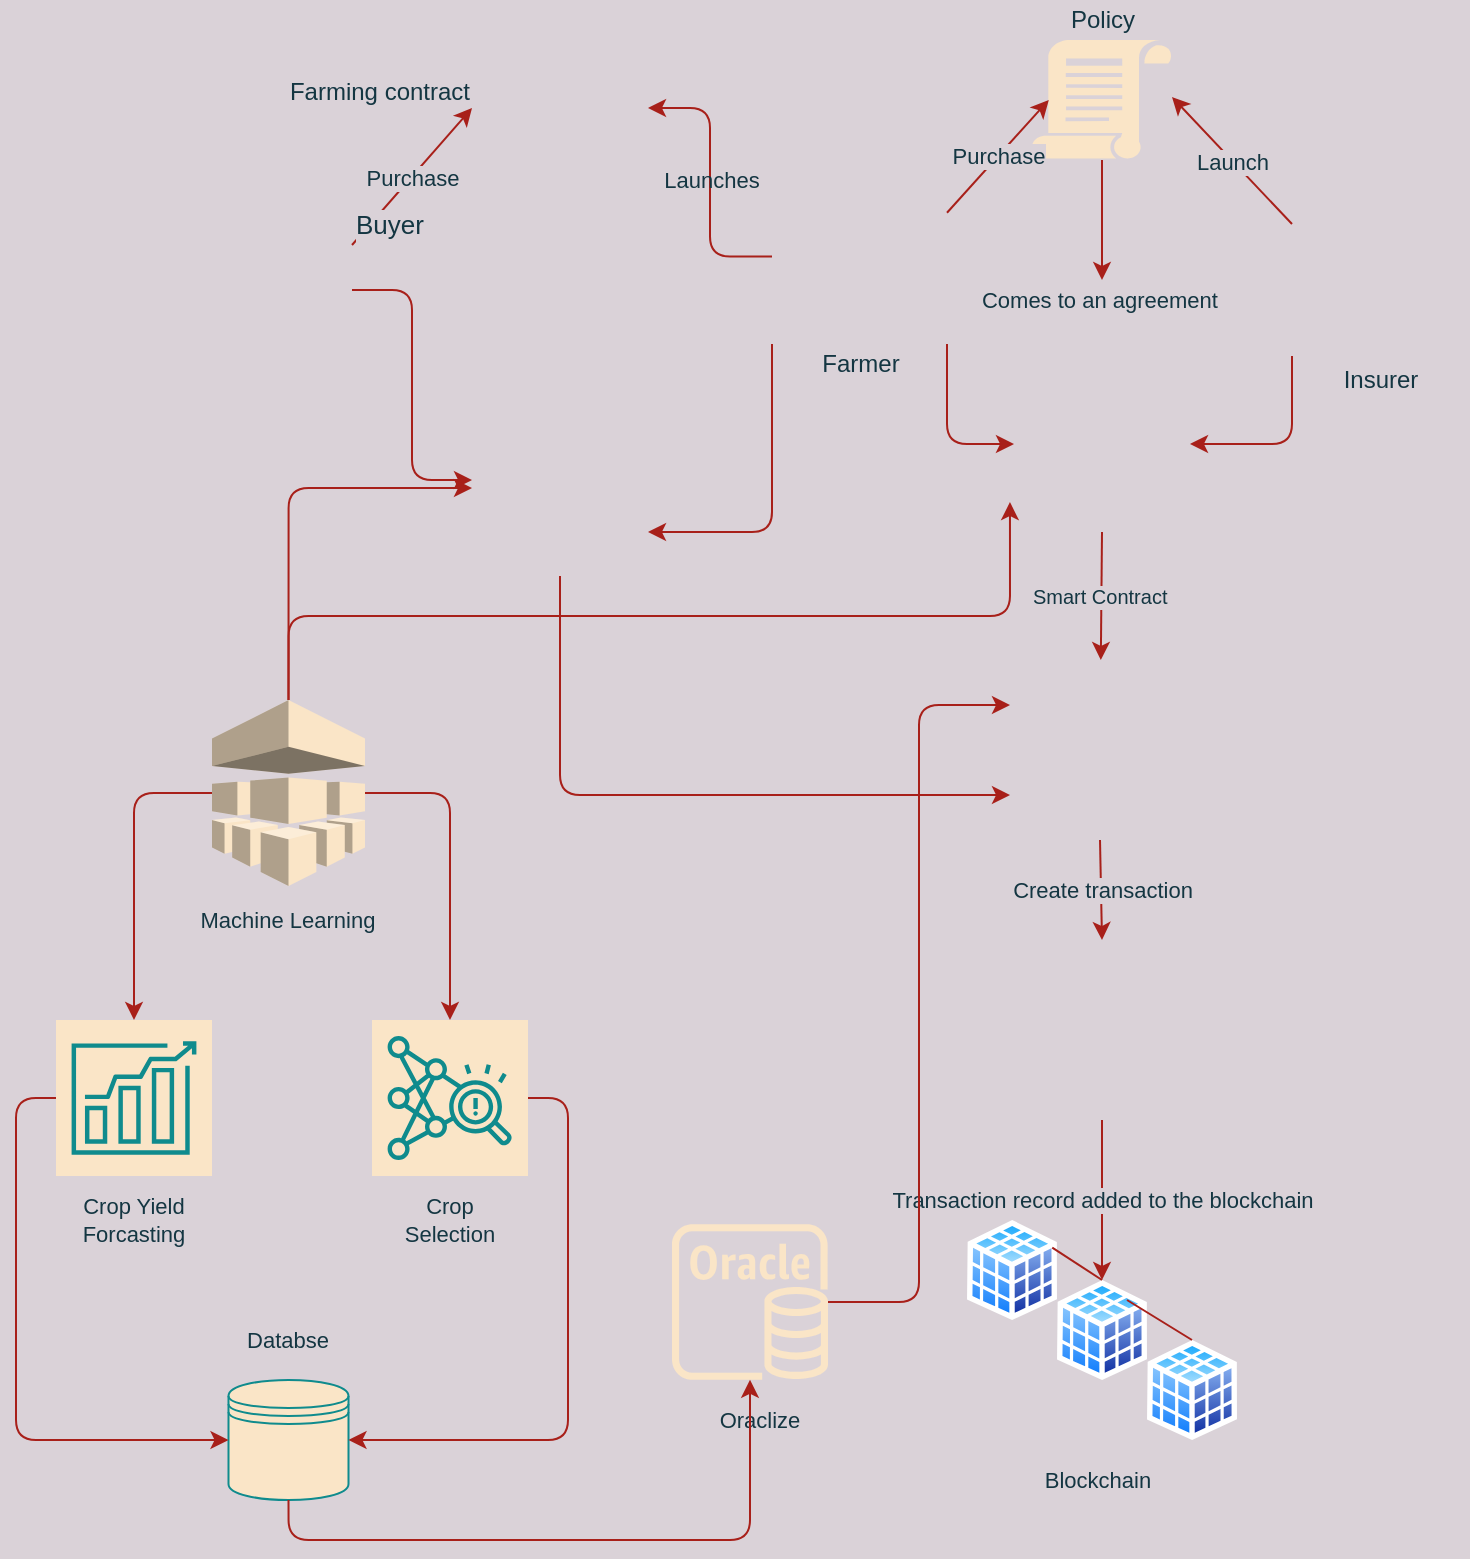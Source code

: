 <mxfile version="14.6.13" type="github" pages="2">
  <diagram id="0dlWrKLZBK4IdB41tswg" name="Page-1">
    <mxGraphModel dx="942" dy="614" grid="1" gridSize="10" guides="1" tooltips="1" connect="1" arrows="1" fold="1" page="1" pageScale="1" pageWidth="827" pageHeight="1169" background="#DAD2D8" math="0" shadow="0">
      <root>
        <mxCell id="0" />
        <mxCell id="1" parent="0" />
        <mxCell id="TBR1pqtjpoIaY5Lhfees-13" value="" style="edgeStyle=orthogonalEdgeStyle;rounded=1;orthogonalLoop=1;jettySize=auto;html=1;fontSize=10;fontColor=#143642;strokeColor=#A8201A;fillColor=#FAE5C7;labelBackgroundColor=#DAD2D8;" edge="1" parent="1" source="QpBW57TXKbRYsMBEompL-1" target="TBR1pqtjpoIaY5Lhfees-5">
          <mxGeometry relative="1" as="geometry" />
        </mxCell>
        <mxCell id="QpBW57TXKbRYsMBEompL-1" value="" style="shape=image;html=1;verticalAlign=top;verticalLabelPosition=bottom;imageAspect=0;aspect=fixed;image=https://cdn0.iconfinder.com/data/icons/streamline-emoji-1/48/138-man-farmer-2-128.png;labelBackgroundColor=#DAD2D8;fillColor=#FAE5C7;strokeColor=#0F8B8D;fontColor=#143642;" parent="1" vertex="1">
          <mxGeometry x="400" y="144.5" width="87.5" height="87.5" as="geometry" />
        </mxCell>
        <mxCell id="QpBW57TXKbRYsMBEompL-2" value="" style="shape=image;html=1;verticalAlign=top;verticalLabelPosition=bottom;imageAspect=0;aspect=fixed;image=https://cdn1.iconfinder.com/data/icons/bokbokstars-121-classic-stock-icons-1/128/person-man.png;labelBackgroundColor=#DAD2D8;fillColor=#FAE5C7;strokeColor=#0F8B8D;fontColor=#143642;" parent="1" vertex="1">
          <mxGeometry x="660" y="150" width="88" height="88" as="geometry" />
        </mxCell>
        <mxCell id="QpBW57TXKbRYsMBEompL-3" value="" style="shape=image;html=1;verticalAlign=top;verticalLabelPosition=bottom;imageAspect=0;aspect=fixed;image=https://cdn1.iconfinder.com/data/icons/business-and-finance-20/200/vector_65_12-128.png;labelBackgroundColor=#DAD2D8;fillColor=#FAE5C7;strokeColor=#0F8B8D;fontColor=#143642;" parent="1" vertex="1">
          <mxGeometry x="521" y="238" width="88" height="88" as="geometry" />
        </mxCell>
        <mxCell id="QpBW57TXKbRYsMBEompL-4" value="" style="shape=image;html=1;verticalAlign=top;verticalLabelPosition=bottom;imageAspect=0;aspect=fixed;image=https://cdn2.iconfinder.com/data/icons/essential-web-4/50/content-form-contract-article-paper-128.png;labelBackgroundColor=#DAD2D8;fillColor=#FAE5C7;strokeColor=#0F8B8D;fontColor=#143642;" parent="1" vertex="1">
          <mxGeometry x="519" y="390" width="90" height="90" as="geometry" />
        </mxCell>
        <mxCell id="QpBW57TXKbRYsMBEompL-5" value="" style="shape=image;html=1;verticalAlign=top;verticalLabelPosition=bottom;imageAspect=0;aspect=fixed;image=https://cdn2.iconfinder.com/data/icons/ecommerce-tiny-line/64/transaction_ecommerce_shop-128.png;labelBackgroundColor=#DAD2D8;fillColor=#FAE5C7;strokeColor=#0F8B8D;fontColor=#143642;" parent="1" vertex="1">
          <mxGeometry x="520" y="530" width="90" height="90" as="geometry" />
        </mxCell>
        <mxCell id="QpBW57TXKbRYsMBEompL-12" value="&lt;font style=&quot;font-size: 12px;&quot;&gt;Farmer&lt;/font&gt;" style="text;html=1;align=center;verticalAlign=middle;resizable=0;points=[];autosize=1;fontSize=12;fontColor=#143642;" parent="1" vertex="1">
          <mxGeometry x="418.75" y="232" width="50" height="20" as="geometry" />
        </mxCell>
        <mxCell id="QpBW57TXKbRYsMBEompL-13" value="&lt;font style=&quot;font-size: 12px;&quot;&gt;Insurer&lt;/font&gt;" style="text;html=1;align=center;verticalAlign=middle;resizable=0;points=[];autosize=1;fontSize=12;fontColor=#143642;" parent="1" vertex="1">
          <mxGeometry x="679" y="240" width="50" height="20" as="geometry" />
        </mxCell>
        <mxCell id="QpBW57TXKbRYsMBEompL-14" value="&lt;font style=&quot;font-size: 11px;&quot;&gt;Comes to an agreement&amp;nbsp;&lt;/font&gt;" style="text;html=1;align=center;verticalAlign=middle;resizable=0;points=[];autosize=1;fontSize=11;fontColor=#143642;" parent="1" vertex="1">
          <mxGeometry x="495" y="200" width="140" height="20" as="geometry" />
        </mxCell>
        <mxCell id="QpBW57TXKbRYsMBEompL-15" value="" style="endArrow=classic;html=1;exitX=0.5;exitY=1;exitDx=0;exitDy=0;labelBackgroundColor=#DAD2D8;strokeColor=#A8201A;fontColor=#143642;" parent="1" source="QpBW57TXKbRYsMBEompL-3" target="QpBW57TXKbRYsMBEompL-4" edge="1">
          <mxGeometry relative="1" as="geometry">
            <mxPoint x="420" y="280" as="sourcePoint" />
            <mxPoint x="520" y="280" as="targetPoint" />
          </mxGeometry>
        </mxCell>
        <mxCell id="QpBW57TXKbRYsMBEompL-16" value="&lt;font style=&quot;font-size: 10px;&quot;&gt;Smart Contract&amp;nbsp;&lt;/font&gt;" style="edgeLabel;resizable=0;html=1;align=center;verticalAlign=middle;fontSize=10;labelBackgroundColor=#DAD2D8;fontColor=#143642;" parent="QpBW57TXKbRYsMBEompL-15" connectable="0" vertex="1">
          <mxGeometry relative="1" as="geometry" />
        </mxCell>
        <mxCell id="QpBW57TXKbRYsMBEompL-17" value="" style="group;fontColor=#143642;" parent="1" vertex="1" connectable="0">
          <mxGeometry x="497.5" y="670" width="135" height="110" as="geometry" />
        </mxCell>
        <mxCell id="QpBW57TXKbRYsMBEompL-7" value="" style="aspect=fixed;perimeter=ellipsePerimeter;html=1;align=center;shadow=0;dashed=0;spacingTop=3;image;image=img/lib/active_directory/database_cube.svg;labelBackgroundColor=#DAD2D8;fillColor=#FAE5C7;strokeColor=#0F8B8D;fontColor=#143642;" parent="QpBW57TXKbRYsMBEompL-17" vertex="1">
          <mxGeometry width="45" height="50" as="geometry" />
        </mxCell>
        <mxCell id="QpBW57TXKbRYsMBEompL-8" value="" style="aspect=fixed;perimeter=ellipsePerimeter;html=1;align=center;shadow=0;dashed=0;spacingTop=3;image;image=img/lib/active_directory/database_cube.svg;labelBackgroundColor=#DAD2D8;fillColor=#FAE5C7;strokeColor=#0F8B8D;fontColor=#143642;" parent="QpBW57TXKbRYsMBEompL-17" vertex="1">
          <mxGeometry x="45" y="30" width="45" height="50" as="geometry" />
        </mxCell>
        <mxCell id="QpBW57TXKbRYsMBEompL-9" value="" style="aspect=fixed;perimeter=ellipsePerimeter;html=1;align=center;shadow=0;dashed=0;spacingTop=3;image;image=img/lib/active_directory/database_cube.svg;labelBackgroundColor=#DAD2D8;fillColor=#FAE5C7;strokeColor=#0F8B8D;fontColor=#143642;" parent="QpBW57TXKbRYsMBEompL-17" vertex="1">
          <mxGeometry x="90" y="60" width="45" height="50" as="geometry" />
        </mxCell>
        <mxCell id="QpBW57TXKbRYsMBEompL-10" value="" style="endArrow=none;html=1;entryX=0.5;entryY=0;entryDx=0;entryDy=0;exitX=1;exitY=0.25;exitDx=0;exitDy=0;labelBackgroundColor=#DAD2D8;strokeColor=#A8201A;fontColor=#143642;" parent="QpBW57TXKbRYsMBEompL-17" source="QpBW57TXKbRYsMBEompL-7" target="QpBW57TXKbRYsMBEompL-8" edge="1">
          <mxGeometry width="50" height="50" relative="1" as="geometry">
            <mxPoint x="10" y="-90" as="sourcePoint" />
            <mxPoint x="60" y="-140" as="targetPoint" />
          </mxGeometry>
        </mxCell>
        <mxCell id="QpBW57TXKbRYsMBEompL-11" value="" style="endArrow=none;html=1;exitX=0.5;exitY=0;exitDx=0;exitDy=0;labelBackgroundColor=#DAD2D8;strokeColor=#A8201A;fontColor=#143642;" parent="QpBW57TXKbRYsMBEompL-17" source="QpBW57TXKbRYsMBEompL-9" edge="1">
          <mxGeometry width="50" height="50" relative="1" as="geometry">
            <mxPoint x="90" y="40" as="sourcePoint" />
            <mxPoint x="80" y="40" as="targetPoint" />
          </mxGeometry>
        </mxCell>
        <mxCell id="QpBW57TXKbRYsMBEompL-18" value="" style="endArrow=classic;html=1;exitX=0.5;exitY=1;exitDx=0;exitDy=0;entryX=0.5;entryY=0;entryDx=0;entryDy=0;labelBackgroundColor=#DAD2D8;strokeColor=#A8201A;fontColor=#143642;" parent="1" source="QpBW57TXKbRYsMBEompL-4" target="QpBW57TXKbRYsMBEompL-5" edge="1">
          <mxGeometry relative="1" as="geometry">
            <mxPoint x="420" y="620" as="sourcePoint" />
            <mxPoint x="520" y="620" as="targetPoint" />
          </mxGeometry>
        </mxCell>
        <mxCell id="QpBW57TXKbRYsMBEompL-19" value="&lt;font style=&quot;font-size: 11px;&quot;&gt;Create transaction&lt;/font&gt;" style="edgeLabel;resizable=0;html=1;align=center;verticalAlign=middle;fontSize=11;labelBackgroundColor=#DAD2D8;fontColor=#143642;" parent="QpBW57TXKbRYsMBEompL-18" connectable="0" vertex="1">
          <mxGeometry relative="1" as="geometry" />
        </mxCell>
        <mxCell id="QpBW57TXKbRYsMBEompL-22" value="" style="endArrow=classic;html=1;exitX=0.5;exitY=1;exitDx=0;exitDy=0;entryX=0.5;entryY=0;entryDx=0;entryDy=0;labelBackgroundColor=#DAD2D8;strokeColor=#A8201A;fontColor=#143642;" parent="1" source="QpBW57TXKbRYsMBEompL-5" target="QpBW57TXKbRYsMBEompL-8" edge="1">
          <mxGeometry relative="1" as="geometry">
            <mxPoint x="520" y="920" as="sourcePoint" />
            <mxPoint x="620" y="920" as="targetPoint" />
          </mxGeometry>
        </mxCell>
        <mxCell id="QpBW57TXKbRYsMBEompL-23" value="&lt;span style=&quot;font-size: 11px;&quot;&gt;Transaction record added to the blockchain&lt;/span&gt;" style="edgeLabel;resizable=0;html=1;align=center;verticalAlign=middle;fontSize=11;labelBackgroundColor=#DAD2D8;fontColor=#143642;" parent="QpBW57TXKbRYsMBEompL-22" connectable="0" vertex="1">
          <mxGeometry relative="1" as="geometry" />
        </mxCell>
        <mxCell id="F-87QJIrLYqHyFYULLW--8" value="" style="edgeStyle=orthogonalEdgeStyle;orthogonalLoop=1;jettySize=auto;html=1;labelBackgroundColor=#DAD2D8;strokeColor=#A8201A;fontColor=#143642;" parent="1" source="F-87QJIrLYqHyFYULLW--3" target="QpBW57TXKbRYsMBEompL-14" edge="1">
          <mxGeometry relative="1" as="geometry" />
        </mxCell>
        <mxCell id="F-87QJIrLYqHyFYULLW--3" value="" style="pointerEvents=1;shadow=0;dashed=0;html=1;strokeColor=none;labelPosition=center;verticalLabelPosition=bottom;verticalAlign=top;align=center;fillColor=#FAE5C7;shape=mxgraph.mscae.intune.policy;fontColor=#143642;" parent="1" vertex="1">
          <mxGeometry x="530" y="80" width="70" height="60" as="geometry" />
        </mxCell>
        <mxCell id="F-87QJIrLYqHyFYULLW--4" value="" style="endArrow=classic;html=1;entryX=0.12;entryY=0.5;entryDx=0;entryDy=0;entryPerimeter=0;exitX=1;exitY=0.25;exitDx=0;exitDy=0;labelBackgroundColor=#DAD2D8;strokeColor=#A8201A;fontColor=#143642;" parent="1" source="QpBW57TXKbRYsMBEompL-1" target="F-87QJIrLYqHyFYULLW--3" edge="1">
          <mxGeometry relative="1" as="geometry">
            <mxPoint x="350" y="136" as="sourcePoint" />
            <mxPoint x="590" y="290" as="targetPoint" />
          </mxGeometry>
        </mxCell>
        <mxCell id="F-87QJIrLYqHyFYULLW--5" value="&lt;font style=&quot;font-size: 11px;&quot;&gt;Purchase&lt;/font&gt;" style="edgeLabel;resizable=0;html=1;align=center;verticalAlign=middle;fontSize=11;labelBackgroundColor=#DAD2D8;fontColor=#143642;" parent="F-87QJIrLYqHyFYULLW--4" connectable="0" vertex="1">
          <mxGeometry relative="1" as="geometry" />
        </mxCell>
        <mxCell id="F-87QJIrLYqHyFYULLW--6" value="" style="endArrow=classic;html=1;exitX=0;exitY=0.25;exitDx=0;exitDy=0;entryX=1;entryY=0.475;entryDx=0;entryDy=0;entryPerimeter=0;labelBackgroundColor=#DAD2D8;strokeColor=#A8201A;fontColor=#143642;" parent="1" source="QpBW57TXKbRYsMBEompL-2" target="F-87QJIrLYqHyFYULLW--3" edge="1">
          <mxGeometry relative="1" as="geometry">
            <mxPoint x="490" y="290" as="sourcePoint" />
            <mxPoint x="590" y="290" as="targetPoint" />
          </mxGeometry>
        </mxCell>
        <mxCell id="F-87QJIrLYqHyFYULLW--7" value="&lt;span style=&quot;font-size: 11px;&quot;&gt;Launch&lt;/span&gt;" style="edgeLabel;resizable=0;html=1;align=center;verticalAlign=middle;fontSize=11;labelBackgroundColor=#DAD2D8;fontColor=#143642;" parent="F-87QJIrLYqHyFYULLW--6" connectable="0" vertex="1">
          <mxGeometry relative="1" as="geometry" />
        </mxCell>
        <mxCell id="F-87QJIrLYqHyFYULLW--11" value="&lt;font style=&quot;font-size: 12px;&quot;&gt;Policy&lt;/font&gt;" style="text;html=1;align=center;verticalAlign=middle;resizable=0;points=[];autosize=1;fontSize=12;fontColor=#143642;" parent="1" vertex="1">
          <mxGeometry x="540" y="60" width="50" height="20" as="geometry" />
        </mxCell>
        <mxCell id="TBR1pqtjpoIaY5Lhfees-5" value="" style="shape=image;html=1;verticalAlign=top;verticalLabelPosition=bottom;imageAspect=0;aspect=fixed;image=https://cdn4.iconfinder.com/data/icons/success-filloutline/64/paper-contract-document-files_and_folders-user-128.png;fontColor=#143642;strokeColor=#0F8B8D;fillColor=#FAE5C7;labelBackgroundColor=#DAD2D8;" vertex="1" parent="1">
          <mxGeometry x="250" y="70" width="88" height="88" as="geometry" />
        </mxCell>
        <mxCell id="TBR1pqtjpoIaY5Lhfees-7" value="" style="shape=image;html=1;verticalAlign=top;verticalLabelPosition=bottom;imageAspect=0;aspect=fixed;image=https://cdn0.iconfinder.com/data/icons/business-startup-10/50/75-128.png;fontSize=10;fontColor=#143642;strokeColor=#0F8B8D;fillColor=#FAE5C7;labelBackgroundColor=#DAD2D8;" vertex="1" parent="1">
          <mxGeometry x="100" y="160" width="90" height="90" as="geometry" />
        </mxCell>
        <mxCell id="TBR1pqtjpoIaY5Lhfees-9" value="" style="endArrow=classic;html=1;fontSize=10;fontColor=#143642;strokeColor=#A8201A;fillColor=#FAE5C7;exitX=1;exitY=0.25;exitDx=0;exitDy=0;entryX=0;entryY=0.5;entryDx=0;entryDy=0;labelBackgroundColor=#DAD2D8;" edge="1" parent="1" source="TBR1pqtjpoIaY5Lhfees-7" target="TBR1pqtjpoIaY5Lhfees-5">
          <mxGeometry relative="1" as="geometry">
            <mxPoint x="270" y="280" as="sourcePoint" />
            <mxPoint x="430" y="280" as="targetPoint" />
          </mxGeometry>
        </mxCell>
        <mxCell id="TBR1pqtjpoIaY5Lhfees-10" value="Purchase" style="edgeLabel;resizable=0;html=1;align=center;verticalAlign=middle;labelBackgroundColor=#DAD2D8;fontColor=#143642;" connectable="0" vertex="1" parent="TBR1pqtjpoIaY5Lhfees-9">
          <mxGeometry relative="1" as="geometry" />
        </mxCell>
        <mxCell id="TBR1pqtjpoIaY5Lhfees-11" value="Buyer" style="edgeLabel;resizable=0;html=1;align=left;verticalAlign=bottom;fontSize=13;labelBackgroundColor=#DAD2D8;fontColor=#143642;" connectable="0" vertex="1" parent="TBR1pqtjpoIaY5Lhfees-9">
          <mxGeometry x="-1" relative="1" as="geometry" />
        </mxCell>
        <mxCell id="TBR1pqtjpoIaY5Lhfees-12" value="Farming contract" style="edgeLabel;resizable=0;html=1;align=right;verticalAlign=bottom;fontSize=12;labelBackgroundColor=#DAD2D8;fontColor=#143642;" connectable="0" vertex="1" parent="TBR1pqtjpoIaY5Lhfees-9">
          <mxGeometry x="1" relative="1" as="geometry" />
        </mxCell>
        <mxCell id="TBR1pqtjpoIaY5Lhfees-14" value="Launches" style="text;html=1;strokeColor=none;fillColor=none;align=center;verticalAlign=middle;whiteSpace=wrap;rounded=0;fontSize=11;fontColor=#143642;" vertex="1" parent="1">
          <mxGeometry x="350" y="140" width="40" height="20" as="geometry" />
        </mxCell>
        <mxCell id="TBR1pqtjpoIaY5Lhfees-15" value="" style="shape=image;html=1;verticalAlign=top;verticalLabelPosition=bottom;imageAspect=0;aspect=fixed;image=https://cdn2.iconfinder.com/data/icons/property-agent-real-estate/235/property-agent-010-128.png;fontSize=10;fontColor=#143642;strokeColor=#0F8B8D;fillColor=#FAE5C7;labelBackgroundColor=#DAD2D8;" vertex="1" parent="1">
          <mxGeometry x="250" y="260" width="88" height="88" as="geometry" />
        </mxCell>
        <mxCell id="TBR1pqtjpoIaY5Lhfees-17" value="" style="edgeStyle=orthogonalEdgeStyle;rounded=1;orthogonalLoop=1;jettySize=auto;html=1;fontSize=10;fontColor=#143642;strokeColor=#A8201A;fillColor=#FAE5C7;exitX=0;exitY=1;exitDx=0;exitDy=0;entryX=1;entryY=0.75;entryDx=0;entryDy=0;labelBackgroundColor=#DAD2D8;" edge="1" parent="1" source="QpBW57TXKbRYsMBEompL-1" target="TBR1pqtjpoIaY5Lhfees-15">
          <mxGeometry relative="1" as="geometry">
            <mxPoint x="390" y="290" as="sourcePoint" />
            <mxPoint x="328" y="215.7" as="targetPoint" />
          </mxGeometry>
        </mxCell>
        <mxCell id="TBR1pqtjpoIaY5Lhfees-18" value="" style="edgeStyle=orthogonalEdgeStyle;rounded=1;orthogonalLoop=1;jettySize=auto;html=1;fontSize=10;fontColor=#143642;strokeColor=#A8201A;fillColor=#FAE5C7;entryX=0;entryY=0.455;entryDx=0;entryDy=0;entryPerimeter=0;labelBackgroundColor=#DAD2D8;" edge="1" parent="1" source="TBR1pqtjpoIaY5Lhfees-7" target="TBR1pqtjpoIaY5Lhfees-15">
          <mxGeometry relative="1" as="geometry">
            <mxPoint x="150" y="320" as="sourcePoint" />
            <mxPoint x="88" y="245.7" as="targetPoint" />
          </mxGeometry>
        </mxCell>
        <mxCell id="TBR1pqtjpoIaY5Lhfees-19" value="" style="edgeStyle=orthogonalEdgeStyle;rounded=1;orthogonalLoop=1;jettySize=auto;html=1;fontSize=10;fontColor=#143642;strokeColor=#A8201A;fillColor=#FAE5C7;exitX=0.5;exitY=1;exitDx=0;exitDy=0;entryX=0;entryY=0.75;entryDx=0;entryDy=0;labelBackgroundColor=#DAD2D8;" edge="1" parent="1" source="TBR1pqtjpoIaY5Lhfees-15" target="QpBW57TXKbRYsMBEompL-4">
          <mxGeometry relative="1" as="geometry">
            <mxPoint x="400" y="410" as="sourcePoint" />
            <mxPoint x="338" y="504" as="targetPoint" />
          </mxGeometry>
        </mxCell>
        <mxCell id="TBR1pqtjpoIaY5Lhfees-21" value="" style="outlineConnect=0;dashed=0;verticalLabelPosition=bottom;verticalAlign=top;align=center;html=1;shape=mxgraph.aws3.machine_learning;fillColor=#FAE5C7;fontSize=10;fontColor=#143642;strokeColor=#0F8B8D;" vertex="1" parent="1">
          <mxGeometry x="120" y="410" width="76.5" height="93" as="geometry" />
        </mxCell>
        <mxCell id="TBR1pqtjpoIaY5Lhfees-22" value="" style="points=[[0,0,0],[0.25,0,0],[0.5,0,0],[0.75,0,0],[1,0,0],[0,1,0],[0.25,1,0],[0.5,1,0],[0.75,1,0],[1,1,0],[0,0.25,0],[0,0.5,0],[0,0.75,0],[1,0.25,0],[1,0.5,0],[1,0.75,0]];outlineConnect=0;fontColor=#143642;gradientDirection=north;fillColor=#FAE5C7;strokeColor=#0F8B8D;dashed=0;verticalLabelPosition=bottom;verticalAlign=top;align=center;html=1;fontSize=12;fontStyle=0;aspect=fixed;shape=mxgraph.aws4.resourceIcon;resIcon=mxgraph.aws4.forecast;" vertex="1" parent="1">
          <mxGeometry x="42" y="570" width="78" height="78" as="geometry" />
        </mxCell>
        <mxCell id="TBR1pqtjpoIaY5Lhfees-23" value="" style="points=[[0,0,0],[0.25,0,0],[0.5,0,0],[0.75,0,0],[1,0,0],[0,1,0],[0.25,1,0],[0.5,1,0],[0.75,1,0],[1,1,0],[0,0.25,0],[0,0.5,0],[0,0.75,0],[1,0.25,0],[1,0.5,0],[1,0.75,0]];outlineConnect=0;fontColor=#143642;gradientDirection=north;fillColor=#FAE5C7;strokeColor=#0F8B8D;dashed=0;verticalLabelPosition=bottom;verticalAlign=top;align=center;html=1;fontSize=12;fontStyle=0;aspect=fixed;shape=mxgraph.aws4.resourceIcon;resIcon=mxgraph.aws4.fraud_detector;" vertex="1" parent="1">
          <mxGeometry x="200" y="570" width="78" height="78" as="geometry" />
        </mxCell>
        <mxCell id="TBR1pqtjpoIaY5Lhfees-24" value="" style="edgeStyle=orthogonalEdgeStyle;rounded=1;orthogonalLoop=1;jettySize=auto;html=1;fontSize=10;fontColor=#143642;strokeColor=#A8201A;fillColor=#FAE5C7;exitX=0;exitY=0.5;exitDx=0;exitDy=0;entryX=0.5;entryY=0;entryDx=0;entryDy=0;exitPerimeter=0;entryPerimeter=0;labelBackgroundColor=#DAD2D8;" edge="1" parent="1" source="TBR1pqtjpoIaY5Lhfees-21" target="TBR1pqtjpoIaY5Lhfees-22">
          <mxGeometry relative="1" as="geometry">
            <mxPoint x="70" y="390" as="sourcePoint" />
            <mxPoint x="8" y="484" as="targetPoint" />
          </mxGeometry>
        </mxCell>
        <mxCell id="TBR1pqtjpoIaY5Lhfees-25" value="" style="edgeStyle=orthogonalEdgeStyle;rounded=1;orthogonalLoop=1;jettySize=auto;html=1;fontSize=10;fontColor=#143642;strokeColor=#A8201A;fillColor=#FAE5C7;exitX=1;exitY=0.5;exitDx=0;exitDy=0;entryX=0.5;entryY=0;entryDx=0;entryDy=0;exitPerimeter=0;entryPerimeter=0;labelBackgroundColor=#DAD2D8;" edge="1" parent="1" source="TBR1pqtjpoIaY5Lhfees-21" target="TBR1pqtjpoIaY5Lhfees-23">
          <mxGeometry relative="1" as="geometry">
            <mxPoint x="290" y="500" as="sourcePoint" />
            <mxPoint x="228" y="594" as="targetPoint" />
          </mxGeometry>
        </mxCell>
        <mxCell id="TBR1pqtjpoIaY5Lhfees-26" value="Machine Learning" style="text;html=1;strokeColor=none;fillColor=none;align=center;verticalAlign=middle;whiteSpace=wrap;rounded=0;fontSize=11;fontColor=#143642;" vertex="1" parent="1">
          <mxGeometry x="113.25" y="510" width="90" height="20" as="geometry" />
        </mxCell>
        <mxCell id="TBR1pqtjpoIaY5Lhfees-27" value="Crop Yield Forcasting" style="text;html=1;strokeColor=none;fillColor=none;align=center;verticalAlign=middle;whiteSpace=wrap;rounded=0;fontSize=11;fontColor=#143642;" vertex="1" parent="1">
          <mxGeometry x="51" y="660" width="60" height="20" as="geometry" />
        </mxCell>
        <mxCell id="TBR1pqtjpoIaY5Lhfees-28" value="Crop Selection" style="text;html=1;strokeColor=none;fillColor=none;align=center;verticalAlign=middle;whiteSpace=wrap;rounded=0;fontSize=11;fontColor=#143642;" vertex="1" parent="1">
          <mxGeometry x="204" y="660" width="70" height="20" as="geometry" />
        </mxCell>
        <mxCell id="TBR1pqtjpoIaY5Lhfees-29" value="Blockchain" style="text;html=1;strokeColor=none;fillColor=none;align=center;verticalAlign=middle;whiteSpace=wrap;rounded=0;fontSize=11;fontColor=#143642;" vertex="1" parent="1">
          <mxGeometry x="537.5" y="790" width="50" height="20" as="geometry" />
        </mxCell>
        <mxCell id="TBR1pqtjpoIaY5Lhfees-30" value="" style="edgeStyle=orthogonalEdgeStyle;rounded=1;orthogonalLoop=1;jettySize=auto;html=1;fontSize=10;fontColor=#143642;strokeColor=#A8201A;fillColor=#FAE5C7;exitX=0;exitY=1;exitDx=0;exitDy=0;labelBackgroundColor=#DAD2D8;" edge="1" parent="1" source="QpBW57TXKbRYsMBEompL-2" target="QpBW57TXKbRYsMBEompL-3">
          <mxGeometry relative="1" as="geometry">
            <mxPoint x="430" y="350" as="sourcePoint" />
            <mxPoint x="472.5" y="463.5" as="targetPoint" />
          </mxGeometry>
        </mxCell>
        <mxCell id="TBR1pqtjpoIaY5Lhfees-31" value="" style="edgeStyle=orthogonalEdgeStyle;rounded=1;orthogonalLoop=1;jettySize=auto;html=1;fontSize=10;fontColor=#143642;strokeColor=#A8201A;fillColor=#FAE5C7;exitX=1;exitY=1;exitDx=0;exitDy=0;entryX=0;entryY=0.5;entryDx=0;entryDy=0;labelBackgroundColor=#DAD2D8;" edge="1" parent="1" source="QpBW57TXKbRYsMBEompL-1" target="QpBW57TXKbRYsMBEompL-3">
          <mxGeometry relative="1" as="geometry">
            <mxPoint x="420" y="340" as="sourcePoint" />
            <mxPoint x="520" y="290" as="targetPoint" />
          </mxGeometry>
        </mxCell>
        <mxCell id="TBR1pqtjpoIaY5Lhfees-32" value="" style="edgeStyle=orthogonalEdgeStyle;rounded=1;orthogonalLoop=1;jettySize=auto;html=1;fontSize=10;fontColor=#143642;strokeColor=#A8201A;fillColor=#FAE5C7;exitX=0.5;exitY=0;exitDx=0;exitDy=0;exitPerimeter=0;entryX=0;entryY=0.5;entryDx=0;entryDy=0;labelBackgroundColor=#DAD2D8;" edge="1" parent="1" source="TBR1pqtjpoIaY5Lhfees-21" target="TBR1pqtjpoIaY5Lhfees-15">
          <mxGeometry relative="1" as="geometry">
            <mxPoint x="100" y="360" as="sourcePoint" />
            <mxPoint x="250" y="410" as="targetPoint" />
          </mxGeometry>
        </mxCell>
        <mxCell id="TBR1pqtjpoIaY5Lhfees-33" value="" style="edgeStyle=orthogonalEdgeStyle;rounded=1;orthogonalLoop=1;jettySize=auto;html=1;fontSize=10;fontColor=#143642;strokeColor=#A8201A;fillColor=#FAE5C7;exitX=0.5;exitY=0;exitDx=0;exitDy=0;entryX=-0.023;entryY=0.83;entryDx=0;entryDy=0;exitPerimeter=0;entryPerimeter=0;labelBackgroundColor=#DAD2D8;" edge="1" parent="1" source="TBR1pqtjpoIaY5Lhfees-21" target="QpBW57TXKbRYsMBEompL-3">
          <mxGeometry relative="1" as="geometry">
            <mxPoint x="230" y="370" as="sourcePoint" />
            <mxPoint x="272.5" y="483.5" as="targetPoint" />
          </mxGeometry>
        </mxCell>
        <mxCell id="TBR1pqtjpoIaY5Lhfees-34" value="" style="shape=datastore;whiteSpace=wrap;html=1;fontSize=10;fontColor=#143642;strokeColor=#0F8B8D;fillColor=#FAE5C7;" vertex="1" parent="1">
          <mxGeometry x="128.25" y="750" width="60" height="60" as="geometry" />
        </mxCell>
        <mxCell id="TBR1pqtjpoIaY5Lhfees-35" value="Databse" style="text;html=1;strokeColor=none;fillColor=none;align=center;verticalAlign=middle;whiteSpace=wrap;rounded=0;fontSize=11;fontColor=#143642;" vertex="1" parent="1">
          <mxGeometry x="138.25" y="720" width="40" height="20" as="geometry" />
        </mxCell>
        <mxCell id="TBR1pqtjpoIaY5Lhfees-36" value="" style="edgeStyle=orthogonalEdgeStyle;rounded=1;orthogonalLoop=1;jettySize=auto;html=1;fontSize=10;fontColor=#143642;strokeColor=#A8201A;fillColor=#FAE5C7;exitX=0;exitY=0.5;exitDx=0;exitDy=0;entryX=0;entryY=0.5;entryDx=0;entryDy=0;exitPerimeter=0;labelBackgroundColor=#DAD2D8;" edge="1" parent="1" source="TBR1pqtjpoIaY5Lhfees-22" target="TBR1pqtjpoIaY5Lhfees-34">
          <mxGeometry relative="1" as="geometry">
            <mxPoint x="260" y="720" as="sourcePoint" />
            <mxPoint x="302.5" y="833.5" as="targetPoint" />
          </mxGeometry>
        </mxCell>
        <mxCell id="TBR1pqtjpoIaY5Lhfees-37" value="" style="edgeStyle=orthogonalEdgeStyle;rounded=1;orthogonalLoop=1;jettySize=auto;html=1;fontSize=10;fontColor=#143642;strokeColor=#A8201A;fillColor=#FAE5C7;exitX=1;exitY=0.5;exitDx=0;exitDy=0;entryX=1;entryY=0.5;entryDx=0;entryDy=0;exitPerimeter=0;labelBackgroundColor=#DAD2D8;" edge="1" parent="1" source="TBR1pqtjpoIaY5Lhfees-23" target="TBR1pqtjpoIaY5Lhfees-34">
          <mxGeometry relative="1" as="geometry">
            <mxPoint x="260" y="740" as="sourcePoint" />
            <mxPoint x="302.5" y="853.5" as="targetPoint" />
          </mxGeometry>
        </mxCell>
        <mxCell id="TBR1pqtjpoIaY5Lhfees-38" value="" style="outlineConnect=0;fontColor=#143642;fillColor=#FAE5C7;strokeColor=none;dashed=0;verticalLabelPosition=bottom;verticalAlign=top;align=center;html=1;fontSize=12;fontStyle=0;aspect=fixed;pointerEvents=1;shape=mxgraph.aws4.rds_oracle_instance;" vertex="1" parent="1">
          <mxGeometry x="350" y="672" width="78" height="78" as="geometry" />
        </mxCell>
        <mxCell id="TBR1pqtjpoIaY5Lhfees-39" value="Oraclize" style="text;html=1;strokeColor=none;fillColor=none;align=center;verticalAlign=middle;whiteSpace=wrap;rounded=0;fontSize=11;fontColor=#143642;" vertex="1" parent="1">
          <mxGeometry x="374" y="760" width="40" height="20" as="geometry" />
        </mxCell>
        <mxCell id="TBR1pqtjpoIaY5Lhfees-40" value="" style="edgeStyle=orthogonalEdgeStyle;rounded=1;orthogonalLoop=1;jettySize=auto;html=1;fontSize=10;fontColor=#143642;strokeColor=#A8201A;fillColor=#FAE5C7;exitX=0.5;exitY=1;exitDx=0;exitDy=0;labelBackgroundColor=#DAD2D8;" edge="1" parent="1" source="TBR1pqtjpoIaY5Lhfees-34" target="TBR1pqtjpoIaY5Lhfees-38">
          <mxGeometry relative="1" as="geometry">
            <mxPoint x="350" y="840" as="sourcePoint" />
            <mxPoint x="392.5" y="953.5" as="targetPoint" />
          </mxGeometry>
        </mxCell>
        <mxCell id="TBR1pqtjpoIaY5Lhfees-41" value="" style="edgeStyle=orthogonalEdgeStyle;rounded=1;orthogonalLoop=1;jettySize=auto;html=1;fontSize=10;fontColor=#143642;strokeColor=#A8201A;fillColor=#FAE5C7;entryX=0;entryY=0.25;entryDx=0;entryDy=0;labelBackgroundColor=#DAD2D8;" edge="1" parent="1" source="TBR1pqtjpoIaY5Lhfees-38" target="QpBW57TXKbRYsMBEompL-4">
          <mxGeometry relative="1" as="geometry">
            <mxPoint x="390" y="664" as="sourcePoint" />
            <mxPoint x="432.5" y="663.5" as="targetPoint" />
          </mxGeometry>
        </mxCell>
      </root>
    </mxGraphModel>
  </diagram>
  <diagram id="s-NmrMCc7oeA-dwHRdtx" name="Page-2">
    <mxGraphModel dx="942" dy="614" grid="1" gridSize="10" guides="1" tooltips="1" connect="1" arrows="1" fold="1" page="1" pageScale="1" pageWidth="827" pageHeight="1169" background="#DAD2D8" math="0" shadow="0">
      <root>
        <mxCell id="f6SLV1mwWDFFY3GgYzQP-0" />
        <mxCell id="f6SLV1mwWDFFY3GgYzQP-1" parent="f6SLV1mwWDFFY3GgYzQP-0" />
        <mxCell id="f6SLV1mwWDFFY3GgYzQP-2" value="" style="shape=image;html=1;verticalAlign=top;verticalLabelPosition=bottom;imageAspect=0;aspect=fixed;image=https://cdn1.iconfinder.com/data/icons/aging-society-fill-enhance-elderly/512/Elder_man_working_employee-128.png;fillColor=#FAE5C7;strokeColor=#0F8B8D;fontColor=#143642;labelBackgroundColor=#DAD2D8;" vertex="1" parent="f6SLV1mwWDFFY3GgYzQP-1">
          <mxGeometry x="160" y="400" width="128" height="128" as="geometry" />
        </mxCell>
        <mxCell id="f6SLV1mwWDFFY3GgYzQP-3" value="" style="image;html=1;image=img/lib/clip_art/people/Farmer_Man_Black_128x128.png;fillColor=#FAE5C7;strokeColor=#0F8B8D;fontColor=#143642;labelBackgroundColor=#DAD2D8;" vertex="1" parent="f6SLV1mwWDFFY3GgYzQP-1">
          <mxGeometry x="370" y="490" width="80" height="80" as="geometry" />
        </mxCell>
        <mxCell id="f6SLV1mwWDFFY3GgYzQP-4" value="" style="image;html=1;image=img/lib/clip_art/people/Farmer_Man_Black_128x128.png;fillColor=#FAE5C7;strokeColor=#0F8B8D;fontColor=#143642;labelBackgroundColor=#DAD2D8;" vertex="1" parent="f6SLV1mwWDFFY3GgYzQP-1">
          <mxGeometry x="370" y="670" width="80" height="80" as="geometry" />
        </mxCell>
        <mxCell id="f6SLV1mwWDFFY3GgYzQP-5" value="" style="shape=image;html=1;verticalAlign=top;verticalLabelPosition=bottom;imageAspect=0;aspect=fixed;image=https://cdn2.iconfinder.com/data/icons/building-219/66/43-128.png;fillColor=#FAE5C7;strokeColor=#0F8B8D;fontColor=#143642;labelBackgroundColor=#DAD2D8;" vertex="1" parent="f6SLV1mwWDFFY3GgYzQP-1">
          <mxGeometry x="60" y="630" width="128" height="128" as="geometry" />
        </mxCell>
        <mxCell id="f6SLV1mwWDFFY3GgYzQP-30" value="" style="edgeStyle=orthogonalEdgeStyle;rounded=0;orthogonalLoop=1;jettySize=auto;html=1;strokeColor=#A8201A;fontColor=#143642;labelBackgroundColor=#DAD2D8;" edge="1" parent="f6SLV1mwWDFFY3GgYzQP-1" source="f6SLV1mwWDFFY3GgYzQP-6" target="f6SLV1mwWDFFY3GgYzQP-7">
          <mxGeometry relative="1" as="geometry">
            <mxPoint x="450" y="915.9" as="targetPoint" />
          </mxGeometry>
        </mxCell>
        <mxCell id="f6SLV1mwWDFFY3GgYzQP-6" value="" style="outlineConnect=0;fontColor=#143642;fillColor=#FAE5C7;strokeColor=none;dashed=0;verticalLabelPosition=bottom;verticalAlign=top;align=center;html=1;fontSize=12;fontStyle=0;aspect=fixed;shape=mxgraph.aws4.blockchain_resource;" vertex="1" parent="f6SLV1mwWDFFY3GgYzQP-1">
          <mxGeometry x="120" y="890" width="175.65" height="51.8" as="geometry" />
        </mxCell>
        <mxCell id="f6SLV1mwWDFFY3GgYzQP-7" value="" style="shape=image;html=1;verticalAlign=top;verticalLabelPosition=bottom;imageAspect=0;aspect=fixed;image=https://cdn2.iconfinder.com/data/icons/mobile-smart-phone/64/mobile_bill_contract_receipt_cost_service_document-128.png;fillColor=#FAE5C7;strokeColor=#0F8B8D;fontColor=#143642;labelBackgroundColor=#DAD2D8;" vertex="1" parent="f6SLV1mwWDFFY3GgYzQP-1">
          <mxGeometry x="460" y="813.8" width="128" height="128" as="geometry" />
        </mxCell>
        <mxCell id="f6SLV1mwWDFFY3GgYzQP-8" value="" style="points=[[0,0,0],[0.25,0,0],[0.5,0,0],[0.75,0,0],[1,0,0],[0,1,0],[0.25,1,0],[0.5,1,0],[0.75,1,0],[1,1,0],[0,0.25,0],[0,0.5,0],[0,0.75,0],[1,0.25,0],[1,0.5,0],[1,0.75,0]];outlineConnect=0;fontColor=#143642;gradientDirection=north;fillColor=#FAE5C7;strokeColor=#0F8B8D;dashed=0;verticalLabelPosition=bottom;verticalAlign=top;align=center;html=1;fontSize=12;fontStyle=0;aspect=fixed;shape=mxgraph.aws4.resourceIcon;resIcon=mxgraph.aws4.machine_learning;" vertex="1" parent="f6SLV1mwWDFFY3GgYzQP-1">
          <mxGeometry x="342" y="980" width="78" height="78" as="geometry" />
        </mxCell>
        <mxCell id="f6SLV1mwWDFFY3GgYzQP-9" value="" style="whiteSpace=wrap;html=1;shape=mxgraph.basic.cloud_callout;direction=east;fillColor=#FAE5C7;strokeColor=#0F8B8D;fontColor=#143642;" vertex="1" parent="f6SLV1mwWDFFY3GgYzQP-1">
          <mxGeometry x="260" y="330" width="160" height="120" as="geometry" />
        </mxCell>
        <mxCell id="f6SLV1mwWDFFY3GgYzQP-10" value="Let&#39;s do a contract. This will benefit farming and increase your income" style="text;html=1;strokeColor=none;fillColor=none;align=center;verticalAlign=middle;whiteSpace=wrap;rounded=0;fontColor=#143642;" vertex="1" parent="f6SLV1mwWDFFY3GgYzQP-1">
          <mxGeometry x="292.5" y="360" width="97.5" height="30" as="geometry" />
        </mxCell>
        <mxCell id="f6SLV1mwWDFFY3GgYzQP-11" value="" style="whiteSpace=wrap;html=1;shape=mxgraph.basic.cloud_callout;fillColor=#FAE5C7;strokeColor=#0F8B8D;fontColor=#143642;" vertex="1" parent="f6SLV1mwWDFFY3GgYzQP-1">
          <mxGeometry x="450" y="350" width="210" height="170" as="geometry" />
        </mxCell>
        <mxCell id="f6SLV1mwWDFFY3GgYzQP-12" value="Mine and other farmer&#39;s past experience with contract farming has not been good. Buyer do things to their advantage while we bear all risk." style="text;html=1;strokeColor=none;fillColor=none;align=center;verticalAlign=middle;whiteSpace=wrap;rounded=0;fontColor=#143642;" vertex="1" parent="f6SLV1mwWDFFY3GgYzQP-1">
          <mxGeometry x="480" y="380" width="140" height="70" as="geometry" />
        </mxCell>
        <mxCell id="f6SLV1mwWDFFY3GgYzQP-13" value="Buyer" style="text;html=1;strokeColor=none;fillColor=none;align=center;verticalAlign=middle;whiteSpace=wrap;rounded=0;fontColor=#143642;" vertex="1" parent="f6SLV1mwWDFFY3GgYzQP-1">
          <mxGeometry x="204" y="528" width="40" height="20" as="geometry" />
        </mxCell>
        <mxCell id="f6SLV1mwWDFFY3GgYzQP-14" value="Farmer" style="text;html=1;strokeColor=none;fillColor=none;align=center;verticalAlign=middle;whiteSpace=wrap;rounded=0;fontColor=#143642;" vertex="1" parent="f6SLV1mwWDFFY3GgYzQP-1">
          <mxGeometry x="390" y="570" width="40" height="20" as="geometry" />
        </mxCell>
        <mxCell id="f6SLV1mwWDFFY3GgYzQP-15" value="Farmer" style="text;html=1;strokeColor=none;fillColor=none;align=center;verticalAlign=middle;whiteSpace=wrap;rounded=0;fontColor=#143642;" vertex="1" parent="f6SLV1mwWDFFY3GgYzQP-1">
          <mxGeometry x="390" y="750" width="40" height="20" as="geometry" />
        </mxCell>
        <mxCell id="f6SLV1mwWDFFY3GgYzQP-16" value="Insurance company" style="text;html=1;strokeColor=none;fillColor=none;align=center;verticalAlign=middle;whiteSpace=wrap;rounded=0;fontColor=#143642;" vertex="1" parent="f6SLV1mwWDFFY3GgYzQP-1">
          <mxGeometry x="69" y="760" width="110" height="20" as="geometry" />
        </mxCell>
        <mxCell id="f6SLV1mwWDFFY3GgYzQP-17" value="" style="whiteSpace=wrap;html=1;shape=mxgraph.basic.cloud_callout;direction=east;fillColor=#FAE5C7;strokeColor=#0F8B8D;fontColor=#143642;" vertex="1" parent="f6SLV1mwWDFFY3GgYzQP-1">
          <mxGeometry x="179" y="590" width="191" height="120" as="geometry" />
        </mxCell>
        <mxCell id="f6SLV1mwWDFFY3GgYzQP-18" value="Insurance could save you from unforeseen losses. Why don&#39;t you buy an insurance policy?" style="text;html=1;strokeColor=none;fillColor=none;align=center;verticalAlign=middle;whiteSpace=wrap;rounded=0;fontColor=#143642;" vertex="1" parent="f6SLV1mwWDFFY3GgYzQP-1">
          <mxGeometry x="210" y="620" width="130" height="40" as="geometry" />
        </mxCell>
        <mxCell id="f6SLV1mwWDFFY3GgYzQP-21" value="" style="whiteSpace=wrap;html=1;shape=mxgraph.basic.cloud_callout;fillColor=#FAE5C7;strokeColor=#0F8B8D;fontColor=#143642;" vertex="1" parent="f6SLV1mwWDFFY3GgYzQP-1">
          <mxGeometry x="430" y="600" width="220" height="90" as="geometry" />
        </mxCell>
        <mxCell id="f6SLV1mwWDFFY3GgYzQP-22" value="Insurances could help me. However, I am sceptic of Insurances." style="text;html=1;strokeColor=none;fillColor=none;align=center;verticalAlign=middle;whiteSpace=wrap;rounded=0;fontColor=#143642;" vertex="1" parent="f6SLV1mwWDFFY3GgYzQP-1">
          <mxGeometry x="440" y="630" width="190" height="10" as="geometry" />
        </mxCell>
        <mxCell id="f6SLV1mwWDFFY3GgYzQP-25" value="Blockchain" style="text;html=1;strokeColor=none;fillColor=none;align=center;verticalAlign=middle;whiteSpace=wrap;rounded=0;fontColor=#143642;" vertex="1" parent="f6SLV1mwWDFFY3GgYzQP-1">
          <mxGeometry x="150" y="950" width="120" height="20" as="geometry" />
        </mxCell>
        <mxCell id="f6SLV1mwWDFFY3GgYzQP-26" value="" style="whiteSpace=wrap;html=1;shape=mxgraph.basic.cloud_callout;fillColor=#FAE5C7;strokeColor=#0F8B8D;fontColor=#143642;" vertex="1" parent="f6SLV1mwWDFFY3GgYzQP-1">
          <mxGeometry x="170" y="800" width="120" height="80" as="geometry" />
        </mxCell>
        <mxCell id="f6SLV1mwWDFFY3GgYzQP-27" value="I can solve the problem" style="text;html=1;strokeColor=none;fillColor=none;align=center;verticalAlign=middle;whiteSpace=wrap;rounded=0;fontColor=#143642;" vertex="1" parent="f6SLV1mwWDFFY3GgYzQP-1">
          <mxGeometry x="190" y="820" width="70" height="20" as="geometry" />
        </mxCell>
        <mxCell id="f6SLV1mwWDFFY3GgYzQP-28" value="Smart contract" style="text;html=1;strokeColor=none;fillColor=none;align=center;verticalAlign=middle;whiteSpace=wrap;rounded=0;fontColor=#143642;" vertex="1" parent="f6SLV1mwWDFFY3GgYzQP-1">
          <mxGeometry x="470" y="950" width="100" height="20" as="geometry" />
        </mxCell>
        <mxCell id="f6SLV1mwWDFFY3GgYzQP-31" value="Machine Learning" style="text;html=1;strokeColor=none;fillColor=none;align=center;verticalAlign=middle;whiteSpace=wrap;rounded=0;fontColor=#143642;" vertex="1" parent="f6SLV1mwWDFFY3GgYzQP-1">
          <mxGeometry x="316" y="1070" width="130" height="20" as="geometry" />
        </mxCell>
        <mxCell id="f6SLV1mwWDFFY3GgYzQP-32" value="" style="whiteSpace=wrap;html=1;shape=mxgraph.basic.cloud_callout;fillColor=#FAE5C7;strokeColor=#0F8B8D;fontColor=#143642;" vertex="1" parent="f6SLV1mwWDFFY3GgYzQP-1">
          <mxGeometry x="430" y="990" width="200" height="100" as="geometry" />
        </mxCell>
        <mxCell id="f6SLV1mwWDFFY3GgYzQP-33" value="I can provide inputs and help predicting crop yield and selecting crop" style="text;html=1;strokeColor=none;fillColor=none;align=center;verticalAlign=middle;whiteSpace=wrap;rounded=0;fontColor=#143642;" vertex="1" parent="f6SLV1mwWDFFY3GgYzQP-1">
          <mxGeometry x="465" y="1020" width="130" height="20" as="geometry" />
        </mxCell>
      </root>
    </mxGraphModel>
  </diagram>
</mxfile>
